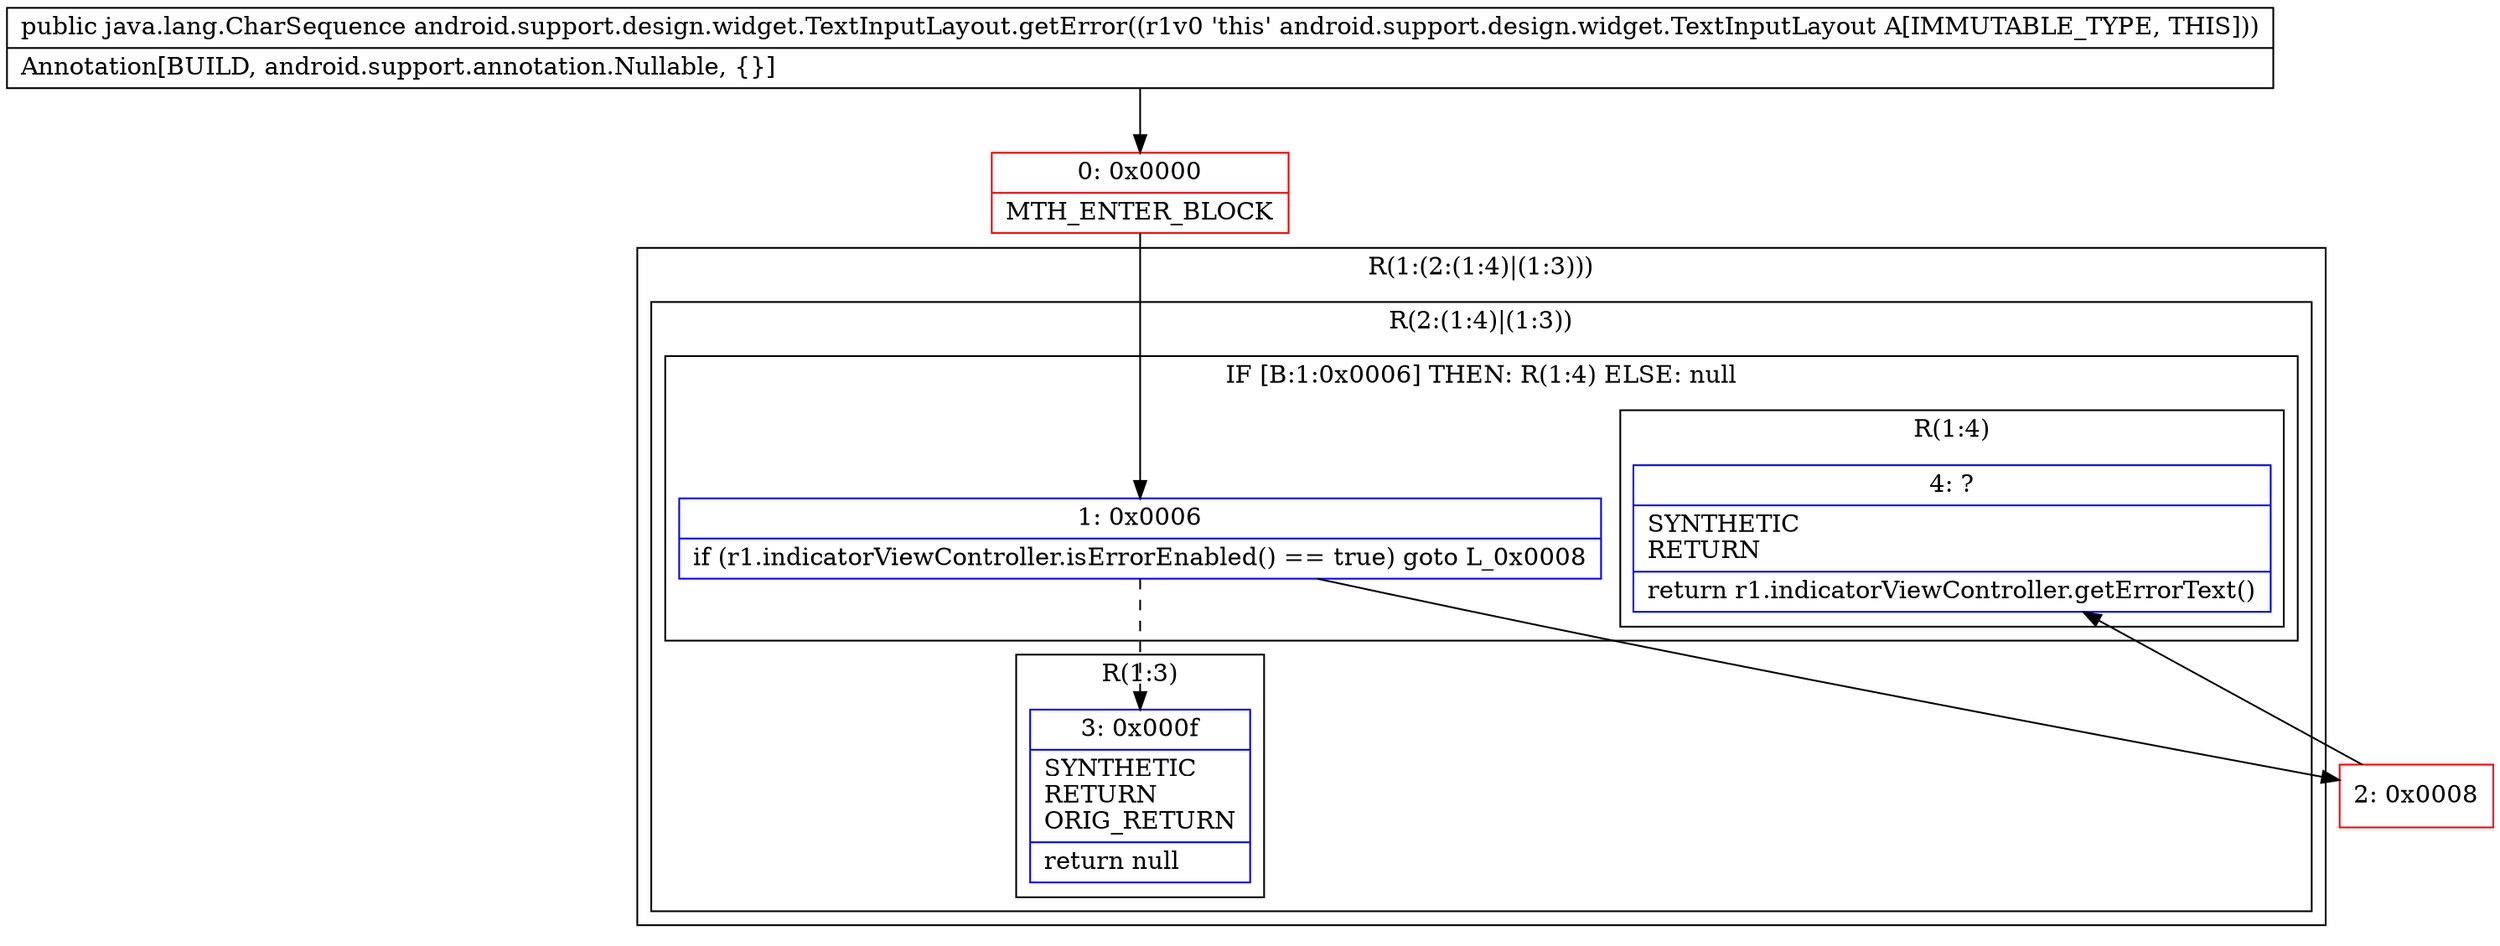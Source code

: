 digraph "CFG forandroid.support.design.widget.TextInputLayout.getError()Ljava\/lang\/CharSequence;" {
subgraph cluster_Region_447230592 {
label = "R(1:(2:(1:4)|(1:3)))";
node [shape=record,color=blue];
subgraph cluster_Region_1496407594 {
label = "R(2:(1:4)|(1:3))";
node [shape=record,color=blue];
subgraph cluster_IfRegion_2117287797 {
label = "IF [B:1:0x0006] THEN: R(1:4) ELSE: null";
node [shape=record,color=blue];
Node_1 [shape=record,label="{1\:\ 0x0006|if (r1.indicatorViewController.isErrorEnabled() == true) goto L_0x0008\l}"];
subgraph cluster_Region_535207733 {
label = "R(1:4)";
node [shape=record,color=blue];
Node_4 [shape=record,label="{4\:\ ?|SYNTHETIC\lRETURN\l|return r1.indicatorViewController.getErrorText()\l}"];
}
}
subgraph cluster_Region_1140953723 {
label = "R(1:3)";
node [shape=record,color=blue];
Node_3 [shape=record,label="{3\:\ 0x000f|SYNTHETIC\lRETURN\lORIG_RETURN\l|return null\l}"];
}
}
}
Node_0 [shape=record,color=red,label="{0\:\ 0x0000|MTH_ENTER_BLOCK\l}"];
Node_2 [shape=record,color=red,label="{2\:\ 0x0008}"];
MethodNode[shape=record,label="{public java.lang.CharSequence android.support.design.widget.TextInputLayout.getError((r1v0 'this' android.support.design.widget.TextInputLayout A[IMMUTABLE_TYPE, THIS]))  | Annotation[BUILD, android.support.annotation.Nullable, \{\}]\l}"];
MethodNode -> Node_0;
Node_1 -> Node_2;
Node_1 -> Node_3[style=dashed];
Node_0 -> Node_1;
Node_2 -> Node_4;
}

